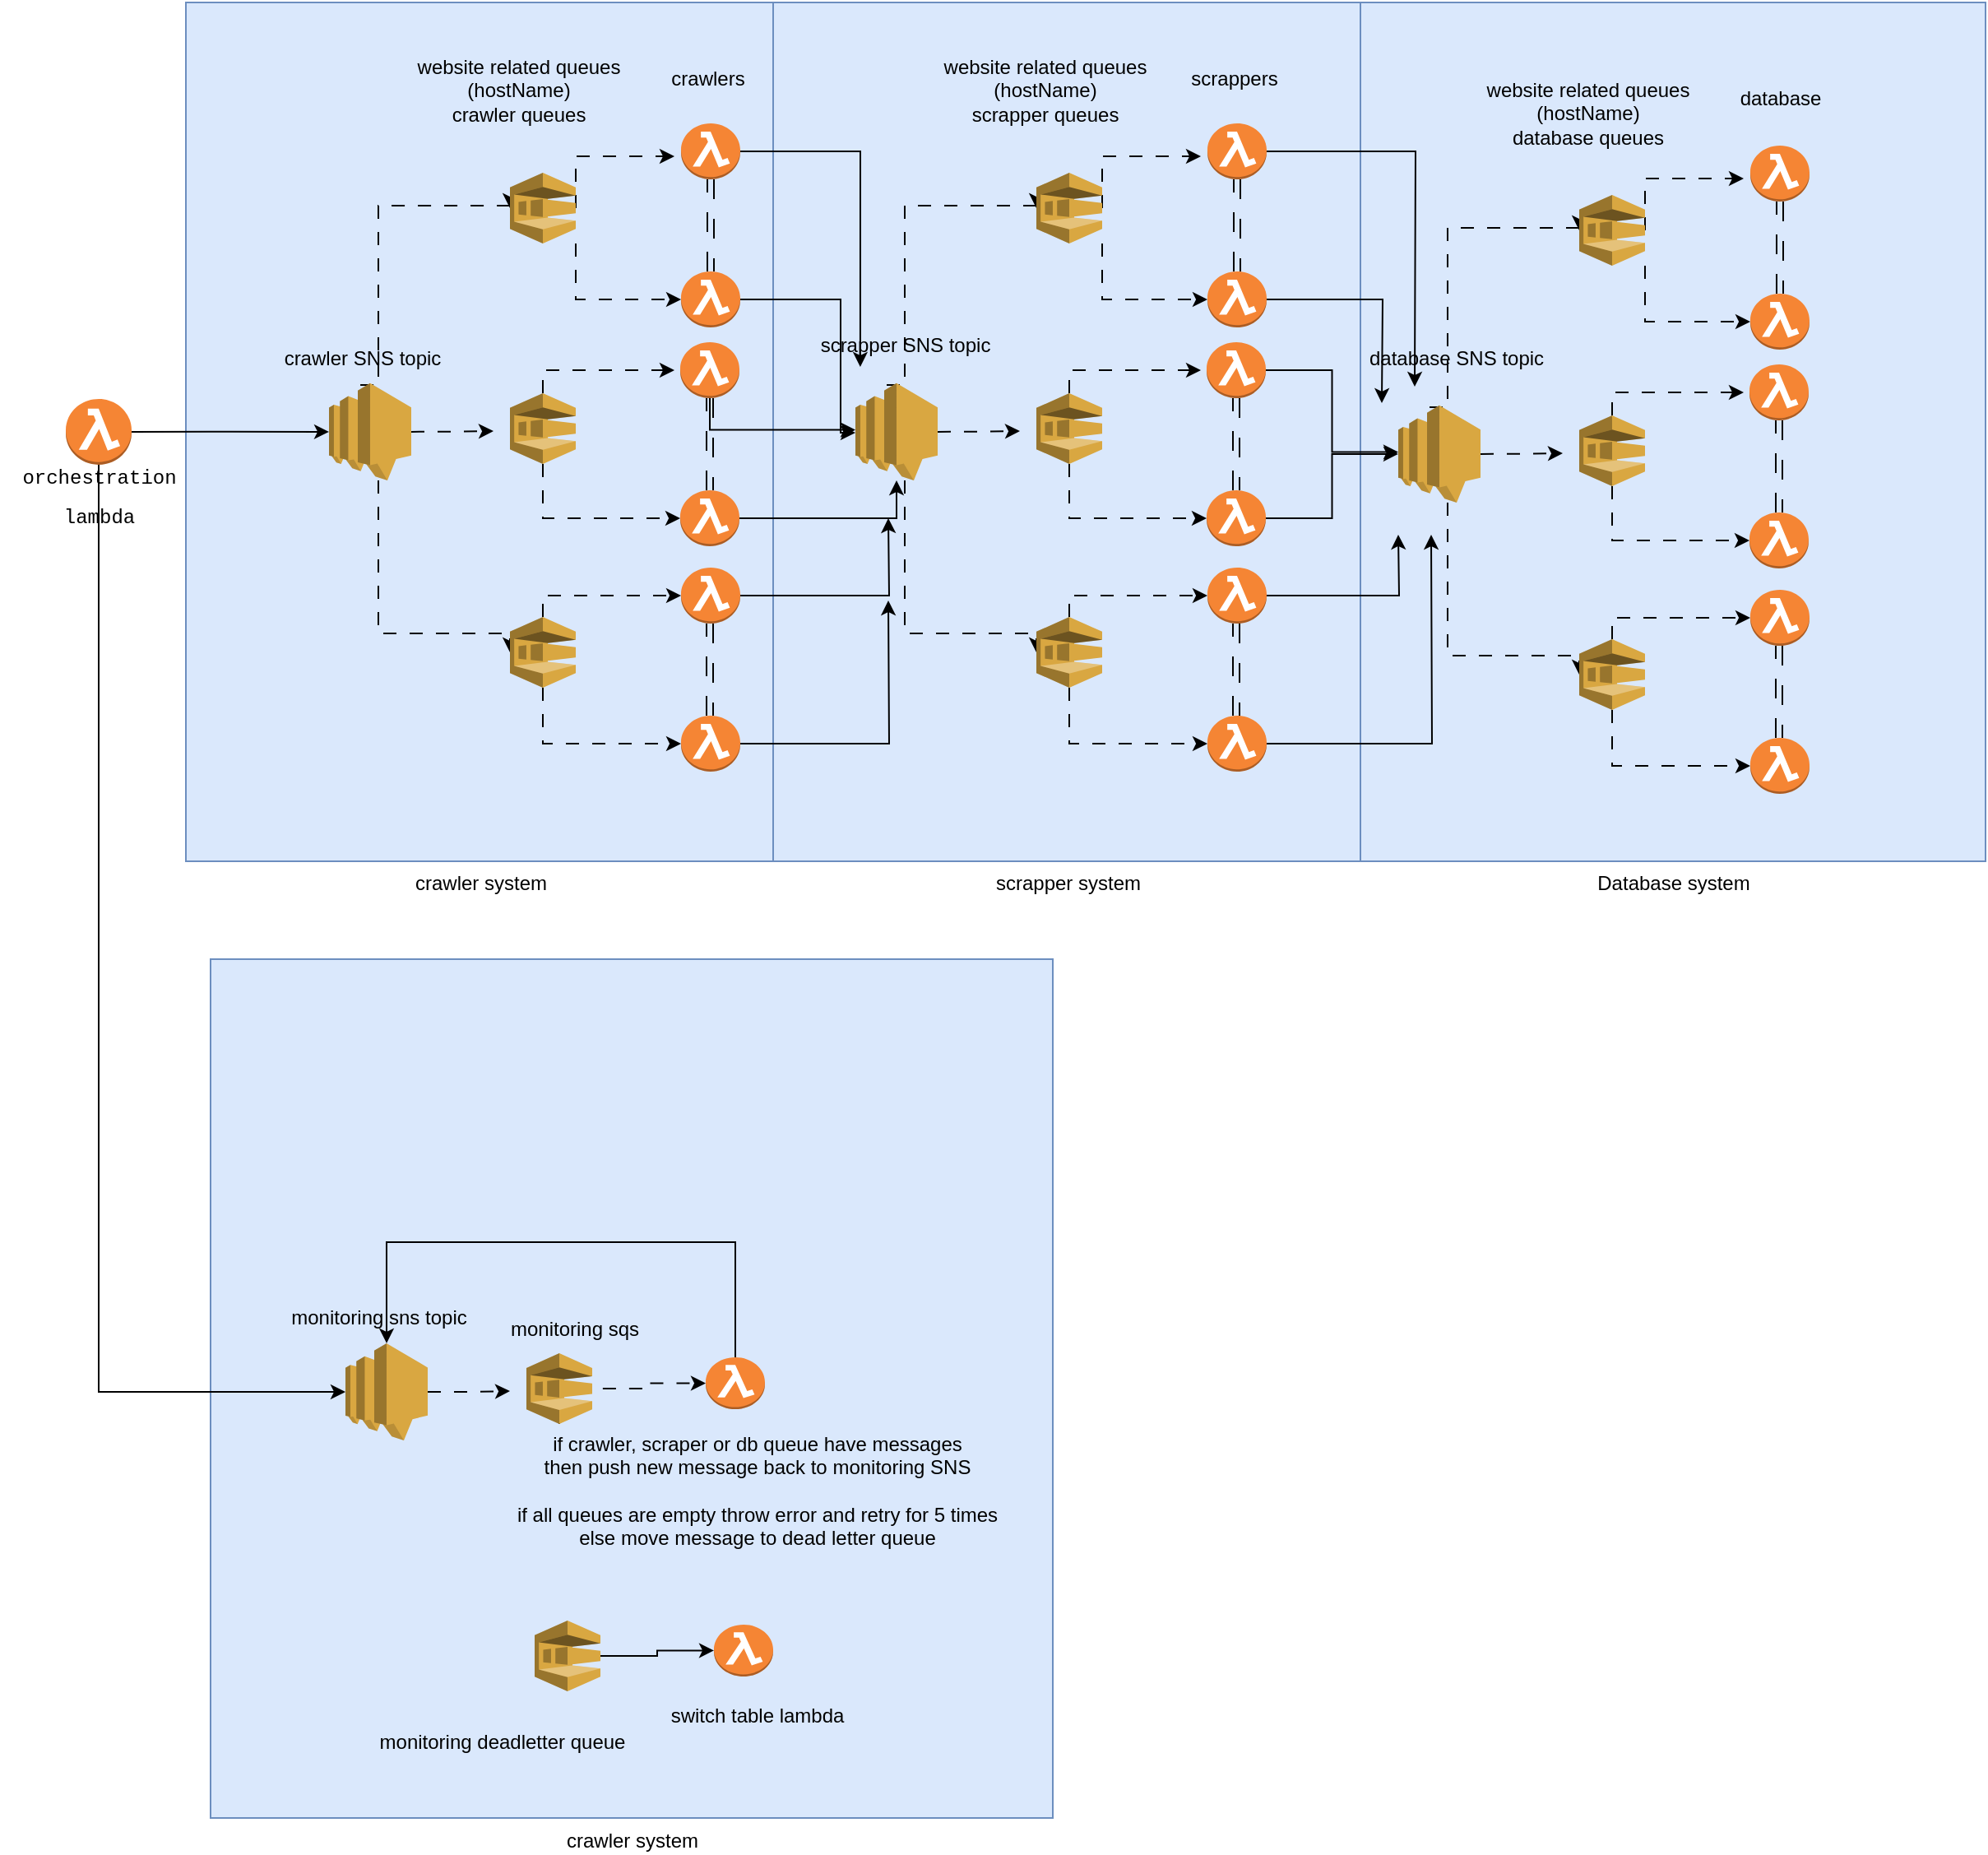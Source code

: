 <mxfile version="21.6.2" type="github">
  <diagram name="Page-1" id="-Fnb9qeku51usnnqBsmt">
    <mxGraphModel dx="1329" dy="956" grid="1" gridSize="10" guides="1" tooltips="1" connect="1" arrows="1" fold="1" page="1" pageScale="1" pageWidth="827" pageHeight="1169" math="0" shadow="0">
      <root>
        <mxCell id="0" />
        <mxCell id="1" parent="0" />
        <mxCell id="m_ytoCaUQr0Ksl7e8Zlu-95" value="crawler system" style="verticalLabelPosition=bottom;verticalAlign=top;html=1;shape=mxgraph.basic.rect;fillColor2=none;strokeWidth=1;size=20;indent=5;fillColor=#dae8fc;strokeColor=#6c8ebf;" vertex="1" parent="1">
          <mxGeometry x="113" y="126.44" width="357" height="522" as="geometry" />
        </mxCell>
        <mxCell id="m_ytoCaUQr0Ksl7e8Zlu-94" value="scrapper system" style="verticalLabelPosition=bottom;verticalAlign=top;html=1;shape=mxgraph.basic.rect;fillColor2=none;strokeWidth=1;size=20;indent=5;fillColor=#dae8fc;strokeColor=#6c8ebf;" vertex="1" parent="1">
          <mxGeometry x="470" y="126.44" width="357" height="522" as="geometry" />
        </mxCell>
        <mxCell id="m_ytoCaUQr0Ksl7e8Zlu-93" value="Database system" style="verticalLabelPosition=bottom;verticalAlign=top;html=1;shape=mxgraph.basic.rect;fillColor2=none;strokeWidth=1;size=20;indent=5;fillColor=#dae8fc;strokeColor=#6c8ebf;" vertex="1" parent="1">
          <mxGeometry x="827" y="126.44" width="380" height="522" as="geometry" />
        </mxCell>
        <mxCell id="m_ytoCaUQr0Ksl7e8Zlu-4" style="edgeStyle=orthogonalEdgeStyle;rounded=0;orthogonalLoop=1;jettySize=auto;html=1;exitX=1;exitY=0.5;exitDx=0;exitDy=0;exitPerimeter=0;" edge="1" parent="1" source="m_ytoCaUQr0Ksl7e8Zlu-1" target="m_ytoCaUQr0Ksl7e8Zlu-3">
          <mxGeometry relative="1" as="geometry" />
        </mxCell>
        <mxCell id="m_ytoCaUQr0Ksl7e8Zlu-1" value="" style="outlineConnect=0;dashed=0;verticalLabelPosition=bottom;verticalAlign=top;align=center;html=1;shape=mxgraph.aws3.lambda_function;fillColor=#F58534;gradientColor=none;" vertex="1" parent="1">
          <mxGeometry x="40" y="367.44" width="40" height="40" as="geometry" />
        </mxCell>
        <mxCell id="m_ytoCaUQr0Ksl7e8Zlu-2" value="&lt;div style=&quot;font-family: Menlo, Monaco, &amp;quot;Courier New&amp;quot;, monospace; line-height: 24px;&quot;&gt;&lt;font style=&quot;font-size: 12px;&quot;&gt;orchestration&lt;/font&gt;&lt;/div&gt;&lt;div style=&quot;font-family: Menlo, Monaco, &amp;quot;Courier New&amp;quot;, monospace; line-height: 24px;&quot;&gt;&lt;font style=&quot;font-size: 12px;&quot;&gt;lambda&lt;/font&gt;&lt;/div&gt;" style="text;html=1;align=center;verticalAlign=middle;resizable=0;points=[];autosize=1;strokeColor=none;fillColor=none;fontColor=#000000;" vertex="1" parent="1">
          <mxGeometry y="397" width="120" height="60" as="geometry" />
        </mxCell>
        <mxCell id="m_ytoCaUQr0Ksl7e8Zlu-9" style="edgeStyle=orthogonalEdgeStyle;rounded=0;orthogonalLoop=1;jettySize=auto;html=1;exitX=0.492;exitY=1.037;exitDx=0;exitDy=0;exitPerimeter=0;entryX=0;entryY=0.5;entryDx=0;entryDy=0;entryPerimeter=0;dashed=1;dashPattern=8 8;" edge="1" parent="1" source="m_ytoCaUQr0Ksl7e8Zlu-5" target="m_ytoCaUQr0Ksl7e8Zlu-6">
          <mxGeometry relative="1" as="geometry">
            <Array as="points">
              <mxPoint x="230" y="359" />
              <mxPoint x="230" y="250" />
              <mxPoint x="310" y="250" />
            </Array>
          </mxGeometry>
        </mxCell>
        <mxCell id="m_ytoCaUQr0Ksl7e8Zlu-10" style="edgeStyle=orthogonalEdgeStyle;rounded=0;orthogonalLoop=1;jettySize=auto;html=1;entryX=0;entryY=0.5;entryDx=0;entryDy=0;entryPerimeter=0;dashed=1;dashPattern=8 8;" edge="1" parent="1" source="m_ytoCaUQr0Ksl7e8Zlu-3" target="m_ytoCaUQr0Ksl7e8Zlu-8">
          <mxGeometry relative="1" as="geometry">
            <Array as="points">
              <mxPoint x="230" y="510" />
              <mxPoint x="310" y="510" />
            </Array>
          </mxGeometry>
        </mxCell>
        <mxCell id="m_ytoCaUQr0Ksl7e8Zlu-11" style="edgeStyle=orthogonalEdgeStyle;rounded=0;orthogonalLoop=1;jettySize=auto;html=1;exitX=1;exitY=0.5;exitDx=0;exitDy=0;exitPerimeter=0;dashed=1;dashPattern=8 8;" edge="1" parent="1" source="m_ytoCaUQr0Ksl7e8Zlu-3">
          <mxGeometry relative="1" as="geometry">
            <mxPoint x="300" y="387" as="targetPoint" />
          </mxGeometry>
        </mxCell>
        <mxCell id="m_ytoCaUQr0Ksl7e8Zlu-3" value="" style="outlineConnect=0;dashed=0;verticalLabelPosition=bottom;verticalAlign=top;align=center;html=1;shape=mxgraph.aws3.sns;fillColor=#D9A741;gradientColor=none;" vertex="1" parent="1">
          <mxGeometry x="200" y="357.88" width="50" height="59.12" as="geometry" />
        </mxCell>
        <mxCell id="m_ytoCaUQr0Ksl7e8Zlu-5" value="crawler SNS topic" style="text;html=1;align=center;verticalAlign=middle;resizable=0;points=[];autosize=1;strokeColor=none;fillColor=none;" vertex="1" parent="1">
          <mxGeometry x="160" y="327.88" width="120" height="30" as="geometry" />
        </mxCell>
        <mxCell id="m_ytoCaUQr0Ksl7e8Zlu-23" style="edgeStyle=orthogonalEdgeStyle;rounded=0;orthogonalLoop=1;jettySize=auto;html=1;exitX=1;exitY=0.5;exitDx=0;exitDy=0;exitPerimeter=0;dashed=1;dashPattern=8 8;" edge="1" parent="1" source="m_ytoCaUQr0Ksl7e8Zlu-6">
          <mxGeometry relative="1" as="geometry">
            <mxPoint x="410" y="220" as="targetPoint" />
            <Array as="points">
              <mxPoint x="350" y="220" />
            </Array>
          </mxGeometry>
        </mxCell>
        <mxCell id="m_ytoCaUQr0Ksl7e8Zlu-24" style="edgeStyle=orthogonalEdgeStyle;rounded=0;orthogonalLoop=1;jettySize=auto;html=1;entryX=0;entryY=0.5;entryDx=0;entryDy=0;entryPerimeter=0;dashed=1;dashPattern=8 8;" edge="1" parent="1" source="m_ytoCaUQr0Ksl7e8Zlu-6" target="m_ytoCaUQr0Ksl7e8Zlu-14">
          <mxGeometry relative="1" as="geometry">
            <Array as="points">
              <mxPoint x="350" y="307" />
            </Array>
          </mxGeometry>
        </mxCell>
        <mxCell id="m_ytoCaUQr0Ksl7e8Zlu-6" value="" style="outlineConnect=0;dashed=0;verticalLabelPosition=bottom;verticalAlign=top;align=center;html=1;shape=mxgraph.aws3.sqs;fillColor=#D9A741;gradientColor=none;" vertex="1" parent="1">
          <mxGeometry x="310" y="230" width="40" height="43" as="geometry" />
        </mxCell>
        <mxCell id="m_ytoCaUQr0Ksl7e8Zlu-25" style="edgeStyle=orthogonalEdgeStyle;rounded=0;orthogonalLoop=1;jettySize=auto;html=1;dashed=1;dashPattern=8 8;" edge="1" parent="1" source="m_ytoCaUQr0Ksl7e8Zlu-7">
          <mxGeometry relative="1" as="geometry">
            <mxPoint x="410" y="350" as="targetPoint" />
            <Array as="points">
              <mxPoint x="330" y="350" />
            </Array>
          </mxGeometry>
        </mxCell>
        <mxCell id="m_ytoCaUQr0Ksl7e8Zlu-26" style="edgeStyle=orthogonalEdgeStyle;rounded=0;orthogonalLoop=1;jettySize=auto;html=1;exitX=0.5;exitY=1;exitDx=0;exitDy=0;exitPerimeter=0;entryX=0;entryY=0.5;entryDx=0;entryDy=0;entryPerimeter=0;dashed=1;dashPattern=8 8;" edge="1" parent="1" source="m_ytoCaUQr0Ksl7e8Zlu-7" target="m_ytoCaUQr0Ksl7e8Zlu-18">
          <mxGeometry relative="1" as="geometry" />
        </mxCell>
        <mxCell id="m_ytoCaUQr0Ksl7e8Zlu-7" value="" style="outlineConnect=0;dashed=0;verticalLabelPosition=bottom;verticalAlign=top;align=center;html=1;shape=mxgraph.aws3.sqs;fillColor=#D9A741;gradientColor=none;" vertex="1" parent="1">
          <mxGeometry x="310" y="364" width="40" height="43" as="geometry" />
        </mxCell>
        <mxCell id="m_ytoCaUQr0Ksl7e8Zlu-27" style="edgeStyle=orthogonalEdgeStyle;rounded=0;orthogonalLoop=1;jettySize=auto;html=1;exitX=0.5;exitY=0;exitDx=0;exitDy=0;exitPerimeter=0;entryX=0;entryY=0.5;entryDx=0;entryDy=0;entryPerimeter=0;dashed=1;dashPattern=8 8;" edge="1" parent="1" source="m_ytoCaUQr0Ksl7e8Zlu-8" target="m_ytoCaUQr0Ksl7e8Zlu-20">
          <mxGeometry relative="1" as="geometry">
            <Array as="points">
              <mxPoint x="330" y="487" />
            </Array>
          </mxGeometry>
        </mxCell>
        <mxCell id="m_ytoCaUQr0Ksl7e8Zlu-28" style="edgeStyle=orthogonalEdgeStyle;rounded=0;orthogonalLoop=1;jettySize=auto;html=1;exitX=0.5;exitY=1;exitDx=0;exitDy=0;exitPerimeter=0;entryX=0;entryY=0.5;entryDx=0;entryDy=0;entryPerimeter=0;dashed=1;dashPattern=8 8;" edge="1" parent="1" source="m_ytoCaUQr0Ksl7e8Zlu-8" target="m_ytoCaUQr0Ksl7e8Zlu-21">
          <mxGeometry relative="1" as="geometry" />
        </mxCell>
        <mxCell id="m_ytoCaUQr0Ksl7e8Zlu-8" value="" style="outlineConnect=0;dashed=0;verticalLabelPosition=bottom;verticalAlign=top;align=center;html=1;shape=mxgraph.aws3.sqs;fillColor=#D9A741;gradientColor=none;" vertex="1" parent="1">
          <mxGeometry x="310" y="500" width="40" height="43" as="geometry" />
        </mxCell>
        <mxCell id="m_ytoCaUQr0Ksl7e8Zlu-12" value="website related queues&lt;br&gt;(hostName)&lt;br&gt;crawler queues" style="text;html=1;align=center;verticalAlign=middle;resizable=0;points=[];autosize=1;strokeColor=none;fillColor=none;" vertex="1" parent="1">
          <mxGeometry x="240" y="150" width="150" height="60" as="geometry" />
        </mxCell>
        <mxCell id="m_ytoCaUQr0Ksl7e8Zlu-15" style="rounded=0;orthogonalLoop=1;jettySize=auto;html=1;entryX=0.5;entryY=0;entryDx=0;entryDy=0;entryPerimeter=0;dashed=1;dashPattern=12 12;strokeColor=default;shape=link;" edge="1" parent="1" source="m_ytoCaUQr0Ksl7e8Zlu-13" target="m_ytoCaUQr0Ksl7e8Zlu-14">
          <mxGeometry relative="1" as="geometry" />
        </mxCell>
        <mxCell id="m_ytoCaUQr0Ksl7e8Zlu-56" style="edgeStyle=orthogonalEdgeStyle;rounded=0;orthogonalLoop=1;jettySize=auto;html=1;exitX=1;exitY=0.5;exitDx=0;exitDy=0;exitPerimeter=0;entryX=0.292;entryY=0.933;entryDx=0;entryDy=0;entryPerimeter=0;" edge="1" parent="1" source="m_ytoCaUQr0Ksl7e8Zlu-13" target="m_ytoCaUQr0Ksl7e8Zlu-55">
          <mxGeometry relative="1" as="geometry" />
        </mxCell>
        <mxCell id="m_ytoCaUQr0Ksl7e8Zlu-13" value="" style="outlineConnect=0;dashed=0;verticalLabelPosition=bottom;verticalAlign=top;align=center;html=1;shape=mxgraph.aws3.lambda_function;fillColor=#F58534;gradientColor=none;" vertex="1" parent="1">
          <mxGeometry x="414" y="200" width="36" height="34" as="geometry" />
        </mxCell>
        <mxCell id="m_ytoCaUQr0Ksl7e8Zlu-57" style="edgeStyle=orthogonalEdgeStyle;rounded=0;orthogonalLoop=1;jettySize=auto;html=1;" edge="1" parent="1" source="m_ytoCaUQr0Ksl7e8Zlu-14" target="m_ytoCaUQr0Ksl7e8Zlu-33">
          <mxGeometry relative="1" as="geometry">
            <mxPoint x="510" y="360" as="targetPoint" />
            <Array as="points">
              <mxPoint x="511" y="307" />
              <mxPoint x="511" y="388" />
            </Array>
          </mxGeometry>
        </mxCell>
        <mxCell id="m_ytoCaUQr0Ksl7e8Zlu-14" value="" style="outlineConnect=0;dashed=0;verticalLabelPosition=bottom;verticalAlign=top;align=center;html=1;shape=mxgraph.aws3.lambda_function;fillColor=#F58534;gradientColor=none;" vertex="1" parent="1">
          <mxGeometry x="414" y="290" width="36" height="34" as="geometry" />
        </mxCell>
        <mxCell id="m_ytoCaUQr0Ksl7e8Zlu-16" style="rounded=0;orthogonalLoop=1;jettySize=auto;html=1;entryX=0.5;entryY=0;entryDx=0;entryDy=0;entryPerimeter=0;dashed=1;dashPattern=12 12;strokeColor=default;shape=link;" edge="1" parent="1" source="m_ytoCaUQr0Ksl7e8Zlu-17" target="m_ytoCaUQr0Ksl7e8Zlu-18">
          <mxGeometry relative="1" as="geometry" />
        </mxCell>
        <mxCell id="m_ytoCaUQr0Ksl7e8Zlu-58" style="edgeStyle=orthogonalEdgeStyle;rounded=0;orthogonalLoop=1;jettySize=auto;html=1;entryX=0;entryY=0.48;entryDx=0;entryDy=0;entryPerimeter=0;" edge="1" parent="1" source="m_ytoCaUQr0Ksl7e8Zlu-17" target="m_ytoCaUQr0Ksl7e8Zlu-33">
          <mxGeometry relative="1" as="geometry">
            <mxPoint x="510" y="380" as="targetPoint" />
            <Array as="points">
              <mxPoint x="432" y="386" />
            </Array>
          </mxGeometry>
        </mxCell>
        <mxCell id="m_ytoCaUQr0Ksl7e8Zlu-17" value="" style="outlineConnect=0;dashed=0;verticalLabelPosition=bottom;verticalAlign=top;align=center;html=1;shape=mxgraph.aws3.lambda_function;fillColor=#F58534;gradientColor=none;" vertex="1" parent="1">
          <mxGeometry x="413.5" y="333" width="36" height="34" as="geometry" />
        </mxCell>
        <mxCell id="m_ytoCaUQr0Ksl7e8Zlu-59" style="edgeStyle=orthogonalEdgeStyle;rounded=0;orthogonalLoop=1;jettySize=auto;html=1;exitX=1;exitY=0.5;exitDx=0;exitDy=0;exitPerimeter=0;" edge="1" parent="1" source="m_ytoCaUQr0Ksl7e8Zlu-18" target="m_ytoCaUQr0Ksl7e8Zlu-33">
          <mxGeometry relative="1" as="geometry" />
        </mxCell>
        <mxCell id="m_ytoCaUQr0Ksl7e8Zlu-18" value="" style="outlineConnect=0;dashed=0;verticalLabelPosition=bottom;verticalAlign=top;align=center;html=1;shape=mxgraph.aws3.lambda_function;fillColor=#F58534;gradientColor=none;" vertex="1" parent="1">
          <mxGeometry x="413.5" y="423" width="36" height="34" as="geometry" />
        </mxCell>
        <mxCell id="m_ytoCaUQr0Ksl7e8Zlu-19" style="rounded=0;orthogonalLoop=1;jettySize=auto;html=1;entryX=0.5;entryY=0;entryDx=0;entryDy=0;entryPerimeter=0;dashed=1;dashPattern=12 12;strokeColor=default;shape=link;" edge="1" parent="1" source="m_ytoCaUQr0Ksl7e8Zlu-21" target="m_ytoCaUQr0Ksl7e8Zlu-21">
          <mxGeometry relative="1" as="geometry" />
        </mxCell>
        <mxCell id="m_ytoCaUQr0Ksl7e8Zlu-60" style="edgeStyle=orthogonalEdgeStyle;rounded=0;orthogonalLoop=1;jettySize=auto;html=1;" edge="1" parent="1" source="m_ytoCaUQr0Ksl7e8Zlu-20">
          <mxGeometry relative="1" as="geometry">
            <mxPoint x="540" y="440" as="targetPoint" />
          </mxGeometry>
        </mxCell>
        <mxCell id="m_ytoCaUQr0Ksl7e8Zlu-20" value="" style="outlineConnect=0;dashed=0;verticalLabelPosition=bottom;verticalAlign=top;align=center;html=1;shape=mxgraph.aws3.lambda_function;fillColor=#F58534;gradientColor=none;" vertex="1" parent="1">
          <mxGeometry x="414" y="470" width="36" height="34" as="geometry" />
        </mxCell>
        <mxCell id="m_ytoCaUQr0Ksl7e8Zlu-61" style="edgeStyle=orthogonalEdgeStyle;rounded=0;orthogonalLoop=1;jettySize=auto;html=1;" edge="1" parent="1" source="m_ytoCaUQr0Ksl7e8Zlu-21">
          <mxGeometry relative="1" as="geometry">
            <mxPoint x="540" y="490" as="targetPoint" />
          </mxGeometry>
        </mxCell>
        <mxCell id="m_ytoCaUQr0Ksl7e8Zlu-21" value="" style="outlineConnect=0;dashed=0;verticalLabelPosition=bottom;verticalAlign=top;align=center;html=1;shape=mxgraph.aws3.lambda_function;fillColor=#F58534;gradientColor=none;" vertex="1" parent="1">
          <mxGeometry x="414" y="560" width="36" height="34" as="geometry" />
        </mxCell>
        <mxCell id="m_ytoCaUQr0Ksl7e8Zlu-22" style="rounded=0;orthogonalLoop=1;jettySize=auto;html=1;entryX=0.5;entryY=0;entryDx=0;entryDy=0;entryPerimeter=0;dashed=1;dashPattern=12 12;strokeColor=default;shape=link;" edge="1" parent="1">
          <mxGeometry relative="1" as="geometry">
            <mxPoint x="431.5" y="504" as="sourcePoint" />
            <mxPoint x="431.5" y="560" as="targetPoint" />
          </mxGeometry>
        </mxCell>
        <mxCell id="m_ytoCaUQr0Ksl7e8Zlu-29" value="crawlers" style="text;html=1;align=center;verticalAlign=middle;resizable=0;points=[];autosize=1;strokeColor=none;fillColor=none;" vertex="1" parent="1">
          <mxGeometry x="395" y="158" width="70" height="30" as="geometry" />
        </mxCell>
        <mxCell id="m_ytoCaUQr0Ksl7e8Zlu-30" style="edgeStyle=orthogonalEdgeStyle;rounded=0;orthogonalLoop=1;jettySize=auto;html=1;exitX=0.492;exitY=1.037;exitDx=0;exitDy=0;exitPerimeter=0;entryX=0;entryY=0.5;entryDx=0;entryDy=0;entryPerimeter=0;dashed=1;dashPattern=8 8;" edge="1" parent="1" target="m_ytoCaUQr0Ksl7e8Zlu-36">
          <mxGeometry relative="1" as="geometry">
            <mxPoint x="539" y="359" as="sourcePoint" />
            <Array as="points">
              <mxPoint x="550" y="359" />
              <mxPoint x="550" y="250" />
              <mxPoint x="630" y="250" />
            </Array>
          </mxGeometry>
        </mxCell>
        <mxCell id="m_ytoCaUQr0Ksl7e8Zlu-31" style="edgeStyle=orthogonalEdgeStyle;rounded=0;orthogonalLoop=1;jettySize=auto;html=1;entryX=0;entryY=0.5;entryDx=0;entryDy=0;entryPerimeter=0;dashed=1;dashPattern=8 8;" edge="1" parent="1" source="m_ytoCaUQr0Ksl7e8Zlu-33" target="m_ytoCaUQr0Ksl7e8Zlu-42">
          <mxGeometry relative="1" as="geometry">
            <Array as="points">
              <mxPoint x="550" y="510" />
              <mxPoint x="630" y="510" />
            </Array>
          </mxGeometry>
        </mxCell>
        <mxCell id="m_ytoCaUQr0Ksl7e8Zlu-32" style="edgeStyle=orthogonalEdgeStyle;rounded=0;orthogonalLoop=1;jettySize=auto;html=1;exitX=1;exitY=0.5;exitDx=0;exitDy=0;exitPerimeter=0;dashed=1;dashPattern=8 8;" edge="1" parent="1" source="m_ytoCaUQr0Ksl7e8Zlu-33">
          <mxGeometry relative="1" as="geometry">
            <mxPoint x="620" y="387" as="targetPoint" />
          </mxGeometry>
        </mxCell>
        <mxCell id="m_ytoCaUQr0Ksl7e8Zlu-33" value="" style="outlineConnect=0;dashed=0;verticalLabelPosition=bottom;verticalAlign=top;align=center;html=1;shape=mxgraph.aws3.sns;fillColor=#D9A741;gradientColor=none;" vertex="1" parent="1">
          <mxGeometry x="520" y="357.88" width="50" height="59.12" as="geometry" />
        </mxCell>
        <mxCell id="m_ytoCaUQr0Ksl7e8Zlu-34" style="edgeStyle=orthogonalEdgeStyle;rounded=0;orthogonalLoop=1;jettySize=auto;html=1;exitX=1;exitY=0.5;exitDx=0;exitDy=0;exitPerimeter=0;dashed=1;dashPattern=8 8;" edge="1" parent="1" source="m_ytoCaUQr0Ksl7e8Zlu-36">
          <mxGeometry relative="1" as="geometry">
            <mxPoint x="730" y="220" as="targetPoint" />
            <Array as="points">
              <mxPoint x="670" y="220" />
            </Array>
          </mxGeometry>
        </mxCell>
        <mxCell id="m_ytoCaUQr0Ksl7e8Zlu-35" style="edgeStyle=orthogonalEdgeStyle;rounded=0;orthogonalLoop=1;jettySize=auto;html=1;entryX=0;entryY=0.5;entryDx=0;entryDy=0;entryPerimeter=0;dashed=1;dashPattern=8 8;" edge="1" parent="1" source="m_ytoCaUQr0Ksl7e8Zlu-36" target="m_ytoCaUQr0Ksl7e8Zlu-46">
          <mxGeometry relative="1" as="geometry">
            <Array as="points">
              <mxPoint x="670" y="307" />
            </Array>
          </mxGeometry>
        </mxCell>
        <mxCell id="m_ytoCaUQr0Ksl7e8Zlu-36" value="" style="outlineConnect=0;dashed=0;verticalLabelPosition=bottom;verticalAlign=top;align=center;html=1;shape=mxgraph.aws3.sqs;fillColor=#D9A741;gradientColor=none;" vertex="1" parent="1">
          <mxGeometry x="630" y="230" width="40" height="43" as="geometry" />
        </mxCell>
        <mxCell id="m_ytoCaUQr0Ksl7e8Zlu-37" style="edgeStyle=orthogonalEdgeStyle;rounded=0;orthogonalLoop=1;jettySize=auto;html=1;dashed=1;dashPattern=8 8;" edge="1" parent="1" source="m_ytoCaUQr0Ksl7e8Zlu-39">
          <mxGeometry relative="1" as="geometry">
            <mxPoint x="730" y="350" as="targetPoint" />
            <Array as="points">
              <mxPoint x="650" y="350" />
            </Array>
          </mxGeometry>
        </mxCell>
        <mxCell id="m_ytoCaUQr0Ksl7e8Zlu-38" style="edgeStyle=orthogonalEdgeStyle;rounded=0;orthogonalLoop=1;jettySize=auto;html=1;exitX=0.5;exitY=1;exitDx=0;exitDy=0;exitPerimeter=0;entryX=0;entryY=0.5;entryDx=0;entryDy=0;entryPerimeter=0;dashed=1;dashPattern=8 8;" edge="1" parent="1" source="m_ytoCaUQr0Ksl7e8Zlu-39" target="m_ytoCaUQr0Ksl7e8Zlu-49">
          <mxGeometry relative="1" as="geometry" />
        </mxCell>
        <mxCell id="m_ytoCaUQr0Ksl7e8Zlu-39" value="" style="outlineConnect=0;dashed=0;verticalLabelPosition=bottom;verticalAlign=top;align=center;html=1;shape=mxgraph.aws3.sqs;fillColor=#D9A741;gradientColor=none;" vertex="1" parent="1">
          <mxGeometry x="630" y="364" width="40" height="43" as="geometry" />
        </mxCell>
        <mxCell id="m_ytoCaUQr0Ksl7e8Zlu-40" style="edgeStyle=orthogonalEdgeStyle;rounded=0;orthogonalLoop=1;jettySize=auto;html=1;exitX=0.5;exitY=0;exitDx=0;exitDy=0;exitPerimeter=0;entryX=0;entryY=0.5;entryDx=0;entryDy=0;entryPerimeter=0;dashed=1;dashPattern=8 8;" edge="1" parent="1" source="m_ytoCaUQr0Ksl7e8Zlu-42" target="m_ytoCaUQr0Ksl7e8Zlu-51">
          <mxGeometry relative="1" as="geometry">
            <Array as="points">
              <mxPoint x="650" y="487" />
            </Array>
          </mxGeometry>
        </mxCell>
        <mxCell id="m_ytoCaUQr0Ksl7e8Zlu-41" style="edgeStyle=orthogonalEdgeStyle;rounded=0;orthogonalLoop=1;jettySize=auto;html=1;exitX=0.5;exitY=1;exitDx=0;exitDy=0;exitPerimeter=0;entryX=0;entryY=0.5;entryDx=0;entryDy=0;entryPerimeter=0;dashed=1;dashPattern=8 8;" edge="1" parent="1" source="m_ytoCaUQr0Ksl7e8Zlu-42" target="m_ytoCaUQr0Ksl7e8Zlu-52">
          <mxGeometry relative="1" as="geometry" />
        </mxCell>
        <mxCell id="m_ytoCaUQr0Ksl7e8Zlu-42" value="" style="outlineConnect=0;dashed=0;verticalLabelPosition=bottom;verticalAlign=top;align=center;html=1;shape=mxgraph.aws3.sqs;fillColor=#D9A741;gradientColor=none;" vertex="1" parent="1">
          <mxGeometry x="630" y="500" width="40" height="43" as="geometry" />
        </mxCell>
        <mxCell id="m_ytoCaUQr0Ksl7e8Zlu-43" value="website related queues&lt;br&gt;(hostName)&lt;br&gt;scrapper&amp;nbsp;queues" style="text;html=1;align=center;verticalAlign=middle;resizable=0;points=[];autosize=1;strokeColor=none;fillColor=none;" vertex="1" parent="1">
          <mxGeometry x="560" y="150" width="150" height="60" as="geometry" />
        </mxCell>
        <mxCell id="m_ytoCaUQr0Ksl7e8Zlu-44" style="rounded=0;orthogonalLoop=1;jettySize=auto;html=1;entryX=0.5;entryY=0;entryDx=0;entryDy=0;entryPerimeter=0;dashed=1;dashPattern=12 12;strokeColor=default;shape=link;" edge="1" parent="1" source="m_ytoCaUQr0Ksl7e8Zlu-45" target="m_ytoCaUQr0Ksl7e8Zlu-46">
          <mxGeometry relative="1" as="geometry" />
        </mxCell>
        <mxCell id="m_ytoCaUQr0Ksl7e8Zlu-87" style="edgeStyle=orthogonalEdgeStyle;rounded=0;orthogonalLoop=1;jettySize=auto;html=1;" edge="1" parent="1" source="m_ytoCaUQr0Ksl7e8Zlu-45">
          <mxGeometry relative="1" as="geometry">
            <mxPoint x="860.0" y="360" as="targetPoint" />
          </mxGeometry>
        </mxCell>
        <mxCell id="m_ytoCaUQr0Ksl7e8Zlu-45" value="" style="outlineConnect=0;dashed=0;verticalLabelPosition=bottom;verticalAlign=top;align=center;html=1;shape=mxgraph.aws3.lambda_function;fillColor=#F58534;gradientColor=none;" vertex="1" parent="1">
          <mxGeometry x="734" y="200" width="36" height="34" as="geometry" />
        </mxCell>
        <mxCell id="m_ytoCaUQr0Ksl7e8Zlu-91" style="edgeStyle=orthogonalEdgeStyle;rounded=0;orthogonalLoop=1;jettySize=auto;html=1;" edge="1" parent="1" source="m_ytoCaUQr0Ksl7e8Zlu-46">
          <mxGeometry relative="1" as="geometry">
            <mxPoint x="840.0" y="370" as="targetPoint" />
          </mxGeometry>
        </mxCell>
        <mxCell id="m_ytoCaUQr0Ksl7e8Zlu-46" value="" style="outlineConnect=0;dashed=0;verticalLabelPosition=bottom;verticalAlign=top;align=center;html=1;shape=mxgraph.aws3.lambda_function;fillColor=#F58534;gradientColor=none;" vertex="1" parent="1">
          <mxGeometry x="734" y="290" width="36" height="34" as="geometry" />
        </mxCell>
        <mxCell id="m_ytoCaUQr0Ksl7e8Zlu-47" style="rounded=0;orthogonalLoop=1;jettySize=auto;html=1;entryX=0.5;entryY=0;entryDx=0;entryDy=0;entryPerimeter=0;dashed=1;dashPattern=12 12;strokeColor=default;shape=link;" edge="1" parent="1" source="m_ytoCaUQr0Ksl7e8Zlu-48" target="m_ytoCaUQr0Ksl7e8Zlu-49">
          <mxGeometry relative="1" as="geometry" />
        </mxCell>
        <mxCell id="m_ytoCaUQr0Ksl7e8Zlu-92" style="edgeStyle=orthogonalEdgeStyle;rounded=0;orthogonalLoop=1;jettySize=auto;html=1;entryX=0;entryY=0.48;entryDx=0;entryDy=0;entryPerimeter=0;" edge="1" parent="1" source="m_ytoCaUQr0Ksl7e8Zlu-48" target="m_ytoCaUQr0Ksl7e8Zlu-65">
          <mxGeometry relative="1" as="geometry" />
        </mxCell>
        <mxCell id="m_ytoCaUQr0Ksl7e8Zlu-48" value="" style="outlineConnect=0;dashed=0;verticalLabelPosition=bottom;verticalAlign=top;align=center;html=1;shape=mxgraph.aws3.lambda_function;fillColor=#F58534;gradientColor=none;" vertex="1" parent="1">
          <mxGeometry x="733.5" y="333" width="36" height="34" as="geometry" />
        </mxCell>
        <mxCell id="m_ytoCaUQr0Ksl7e8Zlu-89" style="edgeStyle=orthogonalEdgeStyle;rounded=0;orthogonalLoop=1;jettySize=auto;html=1;" edge="1" parent="1" source="m_ytoCaUQr0Ksl7e8Zlu-49" target="m_ytoCaUQr0Ksl7e8Zlu-65">
          <mxGeometry relative="1" as="geometry" />
        </mxCell>
        <mxCell id="m_ytoCaUQr0Ksl7e8Zlu-49" value="" style="outlineConnect=0;dashed=0;verticalLabelPosition=bottom;verticalAlign=top;align=center;html=1;shape=mxgraph.aws3.lambda_function;fillColor=#F58534;gradientColor=none;" vertex="1" parent="1">
          <mxGeometry x="733.5" y="423" width="36" height="34" as="geometry" />
        </mxCell>
        <mxCell id="m_ytoCaUQr0Ksl7e8Zlu-50" style="rounded=0;orthogonalLoop=1;jettySize=auto;html=1;entryX=0.5;entryY=0;entryDx=0;entryDy=0;entryPerimeter=0;dashed=1;dashPattern=12 12;strokeColor=default;shape=link;" edge="1" parent="1" source="m_ytoCaUQr0Ksl7e8Zlu-52" target="m_ytoCaUQr0Ksl7e8Zlu-52">
          <mxGeometry relative="1" as="geometry" />
        </mxCell>
        <mxCell id="m_ytoCaUQr0Ksl7e8Zlu-90" style="edgeStyle=orthogonalEdgeStyle;rounded=0;orthogonalLoop=1;jettySize=auto;html=1;" edge="1" parent="1" source="m_ytoCaUQr0Ksl7e8Zlu-51">
          <mxGeometry relative="1" as="geometry">
            <mxPoint x="850.0" y="450" as="targetPoint" />
          </mxGeometry>
        </mxCell>
        <mxCell id="m_ytoCaUQr0Ksl7e8Zlu-51" value="" style="outlineConnect=0;dashed=0;verticalLabelPosition=bottom;verticalAlign=top;align=center;html=1;shape=mxgraph.aws3.lambda_function;fillColor=#F58534;gradientColor=none;" vertex="1" parent="1">
          <mxGeometry x="734" y="470" width="36" height="34" as="geometry" />
        </mxCell>
        <mxCell id="m_ytoCaUQr0Ksl7e8Zlu-88" style="edgeStyle=orthogonalEdgeStyle;rounded=0;orthogonalLoop=1;jettySize=auto;html=1;" edge="1" parent="1" source="m_ytoCaUQr0Ksl7e8Zlu-52">
          <mxGeometry relative="1" as="geometry">
            <mxPoint x="870.0" y="450" as="targetPoint" />
          </mxGeometry>
        </mxCell>
        <mxCell id="m_ytoCaUQr0Ksl7e8Zlu-52" value="" style="outlineConnect=0;dashed=0;verticalLabelPosition=bottom;verticalAlign=top;align=center;html=1;shape=mxgraph.aws3.lambda_function;fillColor=#F58534;gradientColor=none;" vertex="1" parent="1">
          <mxGeometry x="734" y="560" width="36" height="34" as="geometry" />
        </mxCell>
        <mxCell id="m_ytoCaUQr0Ksl7e8Zlu-53" style="rounded=0;orthogonalLoop=1;jettySize=auto;html=1;entryX=0.5;entryY=0;entryDx=0;entryDy=0;entryPerimeter=0;dashed=1;dashPattern=12 12;strokeColor=default;shape=link;" edge="1" parent="1">
          <mxGeometry relative="1" as="geometry">
            <mxPoint x="751.5" y="504" as="sourcePoint" />
            <mxPoint x="751.5" y="560" as="targetPoint" />
          </mxGeometry>
        </mxCell>
        <mxCell id="m_ytoCaUQr0Ksl7e8Zlu-54" value="scrappers" style="text;html=1;align=center;verticalAlign=middle;resizable=0;points=[];autosize=1;strokeColor=none;fillColor=none;" vertex="1" parent="1">
          <mxGeometry x="710" y="158" width="80" height="30" as="geometry" />
        </mxCell>
        <mxCell id="m_ytoCaUQr0Ksl7e8Zlu-55" value="scrapper SNS topic" style="text;html=1;align=center;verticalAlign=middle;resizable=0;points=[];autosize=1;strokeColor=none;fillColor=none;" vertex="1" parent="1">
          <mxGeometry x="485" y="320" width="130" height="30" as="geometry" />
        </mxCell>
        <mxCell id="m_ytoCaUQr0Ksl7e8Zlu-62" style="edgeStyle=orthogonalEdgeStyle;rounded=0;orthogonalLoop=1;jettySize=auto;html=1;exitX=0.492;exitY=1.037;exitDx=0;exitDy=0;exitPerimeter=0;entryX=0;entryY=0.5;entryDx=0;entryDy=0;entryPerimeter=0;dashed=1;dashPattern=8 8;" edge="1" parent="1" target="m_ytoCaUQr0Ksl7e8Zlu-68">
          <mxGeometry relative="1" as="geometry">
            <mxPoint x="869" y="372.5" as="sourcePoint" />
            <Array as="points">
              <mxPoint x="880" y="372.5" />
              <mxPoint x="880" y="263.5" />
              <mxPoint x="960" y="263.5" />
            </Array>
          </mxGeometry>
        </mxCell>
        <mxCell id="m_ytoCaUQr0Ksl7e8Zlu-63" style="edgeStyle=orthogonalEdgeStyle;rounded=0;orthogonalLoop=1;jettySize=auto;html=1;entryX=0;entryY=0.5;entryDx=0;entryDy=0;entryPerimeter=0;dashed=1;dashPattern=8 8;" edge="1" parent="1" source="m_ytoCaUQr0Ksl7e8Zlu-65" target="m_ytoCaUQr0Ksl7e8Zlu-74">
          <mxGeometry relative="1" as="geometry">
            <Array as="points">
              <mxPoint x="880" y="523.5" />
              <mxPoint x="960" y="523.5" />
            </Array>
          </mxGeometry>
        </mxCell>
        <mxCell id="m_ytoCaUQr0Ksl7e8Zlu-64" style="edgeStyle=orthogonalEdgeStyle;rounded=0;orthogonalLoop=1;jettySize=auto;html=1;exitX=1;exitY=0.5;exitDx=0;exitDy=0;exitPerimeter=0;dashed=1;dashPattern=8 8;" edge="1" parent="1" source="m_ytoCaUQr0Ksl7e8Zlu-65">
          <mxGeometry relative="1" as="geometry">
            <mxPoint x="950" y="400.5" as="targetPoint" />
          </mxGeometry>
        </mxCell>
        <mxCell id="m_ytoCaUQr0Ksl7e8Zlu-65" value="" style="outlineConnect=0;dashed=0;verticalLabelPosition=bottom;verticalAlign=top;align=center;html=1;shape=mxgraph.aws3.sns;fillColor=#D9A741;gradientColor=none;" vertex="1" parent="1">
          <mxGeometry x="850" y="371.38" width="50" height="59.12" as="geometry" />
        </mxCell>
        <mxCell id="m_ytoCaUQr0Ksl7e8Zlu-66" style="edgeStyle=orthogonalEdgeStyle;rounded=0;orthogonalLoop=1;jettySize=auto;html=1;exitX=1;exitY=0.5;exitDx=0;exitDy=0;exitPerimeter=0;dashed=1;dashPattern=8 8;" edge="1" parent="1" source="m_ytoCaUQr0Ksl7e8Zlu-68">
          <mxGeometry relative="1" as="geometry">
            <mxPoint x="1060" y="233.5" as="targetPoint" />
            <Array as="points">
              <mxPoint x="1000" y="233.5" />
            </Array>
          </mxGeometry>
        </mxCell>
        <mxCell id="m_ytoCaUQr0Ksl7e8Zlu-67" style="edgeStyle=orthogonalEdgeStyle;rounded=0;orthogonalLoop=1;jettySize=auto;html=1;entryX=0;entryY=0.5;entryDx=0;entryDy=0;entryPerimeter=0;dashed=1;dashPattern=8 8;" edge="1" parent="1" source="m_ytoCaUQr0Ksl7e8Zlu-68" target="m_ytoCaUQr0Ksl7e8Zlu-78">
          <mxGeometry relative="1" as="geometry">
            <Array as="points">
              <mxPoint x="1000" y="320.5" />
            </Array>
          </mxGeometry>
        </mxCell>
        <mxCell id="m_ytoCaUQr0Ksl7e8Zlu-68" value="" style="outlineConnect=0;dashed=0;verticalLabelPosition=bottom;verticalAlign=top;align=center;html=1;shape=mxgraph.aws3.sqs;fillColor=#D9A741;gradientColor=none;" vertex="1" parent="1">
          <mxGeometry x="960" y="243.5" width="40" height="43" as="geometry" />
        </mxCell>
        <mxCell id="m_ytoCaUQr0Ksl7e8Zlu-69" style="edgeStyle=orthogonalEdgeStyle;rounded=0;orthogonalLoop=1;jettySize=auto;html=1;dashed=1;dashPattern=8 8;" edge="1" parent="1" source="m_ytoCaUQr0Ksl7e8Zlu-71">
          <mxGeometry relative="1" as="geometry">
            <mxPoint x="1060" y="363.5" as="targetPoint" />
            <Array as="points">
              <mxPoint x="980" y="363.5" />
            </Array>
          </mxGeometry>
        </mxCell>
        <mxCell id="m_ytoCaUQr0Ksl7e8Zlu-70" style="edgeStyle=orthogonalEdgeStyle;rounded=0;orthogonalLoop=1;jettySize=auto;html=1;exitX=0.5;exitY=1;exitDx=0;exitDy=0;exitPerimeter=0;entryX=0;entryY=0.5;entryDx=0;entryDy=0;entryPerimeter=0;dashed=1;dashPattern=8 8;" edge="1" parent="1" source="m_ytoCaUQr0Ksl7e8Zlu-71" target="m_ytoCaUQr0Ksl7e8Zlu-81">
          <mxGeometry relative="1" as="geometry" />
        </mxCell>
        <mxCell id="m_ytoCaUQr0Ksl7e8Zlu-71" value="" style="outlineConnect=0;dashed=0;verticalLabelPosition=bottom;verticalAlign=top;align=center;html=1;shape=mxgraph.aws3.sqs;fillColor=#D9A741;gradientColor=none;" vertex="1" parent="1">
          <mxGeometry x="960" y="377.5" width="40" height="43" as="geometry" />
        </mxCell>
        <mxCell id="m_ytoCaUQr0Ksl7e8Zlu-72" style="edgeStyle=orthogonalEdgeStyle;rounded=0;orthogonalLoop=1;jettySize=auto;html=1;exitX=0.5;exitY=0;exitDx=0;exitDy=0;exitPerimeter=0;entryX=0;entryY=0.5;entryDx=0;entryDy=0;entryPerimeter=0;dashed=1;dashPattern=8 8;" edge="1" parent="1" source="m_ytoCaUQr0Ksl7e8Zlu-74" target="m_ytoCaUQr0Ksl7e8Zlu-83">
          <mxGeometry relative="1" as="geometry">
            <Array as="points">
              <mxPoint x="980" y="500.5" />
            </Array>
          </mxGeometry>
        </mxCell>
        <mxCell id="m_ytoCaUQr0Ksl7e8Zlu-73" style="edgeStyle=orthogonalEdgeStyle;rounded=0;orthogonalLoop=1;jettySize=auto;html=1;exitX=0.5;exitY=1;exitDx=0;exitDy=0;exitPerimeter=0;entryX=0;entryY=0.5;entryDx=0;entryDy=0;entryPerimeter=0;dashed=1;dashPattern=8 8;" edge="1" parent="1" source="m_ytoCaUQr0Ksl7e8Zlu-74" target="m_ytoCaUQr0Ksl7e8Zlu-84">
          <mxGeometry relative="1" as="geometry" />
        </mxCell>
        <mxCell id="m_ytoCaUQr0Ksl7e8Zlu-74" value="" style="outlineConnect=0;dashed=0;verticalLabelPosition=bottom;verticalAlign=top;align=center;html=1;shape=mxgraph.aws3.sqs;fillColor=#D9A741;gradientColor=none;" vertex="1" parent="1">
          <mxGeometry x="960" y="513.5" width="40" height="43" as="geometry" />
        </mxCell>
        <mxCell id="m_ytoCaUQr0Ksl7e8Zlu-75" value="website related queues&lt;br&gt;(hostName)&lt;br&gt;database queues" style="text;html=1;align=center;verticalAlign=middle;resizable=0;points=[];autosize=1;strokeColor=none;fillColor=none;" vertex="1" parent="1">
          <mxGeometry x="890" y="163.5" width="150" height="60" as="geometry" />
        </mxCell>
        <mxCell id="m_ytoCaUQr0Ksl7e8Zlu-76" style="rounded=0;orthogonalLoop=1;jettySize=auto;html=1;entryX=0.5;entryY=0;entryDx=0;entryDy=0;entryPerimeter=0;dashed=1;dashPattern=12 12;strokeColor=default;shape=link;" edge="1" parent="1" source="m_ytoCaUQr0Ksl7e8Zlu-77" target="m_ytoCaUQr0Ksl7e8Zlu-78">
          <mxGeometry relative="1" as="geometry" />
        </mxCell>
        <mxCell id="m_ytoCaUQr0Ksl7e8Zlu-77" value="" style="outlineConnect=0;dashed=0;verticalLabelPosition=bottom;verticalAlign=top;align=center;html=1;shape=mxgraph.aws3.lambda_function;fillColor=#F58534;gradientColor=none;" vertex="1" parent="1">
          <mxGeometry x="1064" y="213.5" width="36" height="34" as="geometry" />
        </mxCell>
        <mxCell id="m_ytoCaUQr0Ksl7e8Zlu-78" value="" style="outlineConnect=0;dashed=0;verticalLabelPosition=bottom;verticalAlign=top;align=center;html=1;shape=mxgraph.aws3.lambda_function;fillColor=#F58534;gradientColor=none;" vertex="1" parent="1">
          <mxGeometry x="1064" y="303.5" width="36" height="34" as="geometry" />
        </mxCell>
        <mxCell id="m_ytoCaUQr0Ksl7e8Zlu-79" style="rounded=0;orthogonalLoop=1;jettySize=auto;html=1;entryX=0.5;entryY=0;entryDx=0;entryDy=0;entryPerimeter=0;dashed=1;dashPattern=12 12;strokeColor=default;shape=link;" edge="1" parent="1" source="m_ytoCaUQr0Ksl7e8Zlu-80" target="m_ytoCaUQr0Ksl7e8Zlu-81">
          <mxGeometry relative="1" as="geometry" />
        </mxCell>
        <mxCell id="m_ytoCaUQr0Ksl7e8Zlu-80" value="" style="outlineConnect=0;dashed=0;verticalLabelPosition=bottom;verticalAlign=top;align=center;html=1;shape=mxgraph.aws3.lambda_function;fillColor=#F58534;gradientColor=none;" vertex="1" parent="1">
          <mxGeometry x="1063.5" y="346.5" width="36" height="34" as="geometry" />
        </mxCell>
        <mxCell id="m_ytoCaUQr0Ksl7e8Zlu-81" value="" style="outlineConnect=0;dashed=0;verticalLabelPosition=bottom;verticalAlign=top;align=center;html=1;shape=mxgraph.aws3.lambda_function;fillColor=#F58534;gradientColor=none;" vertex="1" parent="1">
          <mxGeometry x="1063.5" y="436.5" width="36" height="34" as="geometry" />
        </mxCell>
        <mxCell id="m_ytoCaUQr0Ksl7e8Zlu-82" style="rounded=0;orthogonalLoop=1;jettySize=auto;html=1;entryX=0.5;entryY=0;entryDx=0;entryDy=0;entryPerimeter=0;dashed=1;dashPattern=12 12;strokeColor=default;shape=link;" edge="1" parent="1" source="m_ytoCaUQr0Ksl7e8Zlu-84" target="m_ytoCaUQr0Ksl7e8Zlu-84">
          <mxGeometry relative="1" as="geometry" />
        </mxCell>
        <mxCell id="m_ytoCaUQr0Ksl7e8Zlu-83" value="" style="outlineConnect=0;dashed=0;verticalLabelPosition=bottom;verticalAlign=top;align=center;html=1;shape=mxgraph.aws3.lambda_function;fillColor=#F58534;gradientColor=none;" vertex="1" parent="1">
          <mxGeometry x="1064" y="483.5" width="36" height="34" as="geometry" />
        </mxCell>
        <mxCell id="m_ytoCaUQr0Ksl7e8Zlu-84" value="" style="outlineConnect=0;dashed=0;verticalLabelPosition=bottom;verticalAlign=top;align=center;html=1;shape=mxgraph.aws3.lambda_function;fillColor=#F58534;gradientColor=none;" vertex="1" parent="1">
          <mxGeometry x="1064" y="573.5" width="36" height="34" as="geometry" />
        </mxCell>
        <mxCell id="m_ytoCaUQr0Ksl7e8Zlu-85" style="rounded=0;orthogonalLoop=1;jettySize=auto;html=1;entryX=0.5;entryY=0;entryDx=0;entryDy=0;entryPerimeter=0;dashed=1;dashPattern=12 12;strokeColor=default;shape=link;" edge="1" parent="1">
          <mxGeometry relative="1" as="geometry">
            <mxPoint x="1081.5" y="517.5" as="sourcePoint" />
            <mxPoint x="1081.5" y="573.5" as="targetPoint" />
          </mxGeometry>
        </mxCell>
        <mxCell id="m_ytoCaUQr0Ksl7e8Zlu-86" value="database SNS topic" style="text;html=1;align=center;verticalAlign=middle;resizable=0;points=[];autosize=1;strokeColor=none;fillColor=none;" vertex="1" parent="1">
          <mxGeometry x="820" y="327.88" width="130" height="30" as="geometry" />
        </mxCell>
        <mxCell id="m_ytoCaUQr0Ksl7e8Zlu-98" value="database" style="text;html=1;align=center;verticalAlign=middle;resizable=0;points=[];autosize=1;strokeColor=none;fillColor=none;" vertex="1" parent="1">
          <mxGeometry x="1047" y="170" width="70" height="30" as="geometry" />
        </mxCell>
        <mxCell id="m_ytoCaUQr0Ksl7e8Zlu-99" value="crawler system" style="verticalLabelPosition=bottom;verticalAlign=top;html=1;shape=mxgraph.basic.rect;fillColor2=none;strokeWidth=1;size=20;indent=5;fillColor=#dae8fc;strokeColor=#6c8ebf;" vertex="1" parent="1">
          <mxGeometry x="128" y="708.06" width="512" height="522" as="geometry" />
        </mxCell>
        <mxCell id="m_ytoCaUQr0Ksl7e8Zlu-100" style="edgeStyle=orthogonalEdgeStyle;rounded=0;orthogonalLoop=1;jettySize=auto;html=1;" edge="1" parent="1" target="m_ytoCaUQr0Ksl7e8Zlu-104" source="m_ytoCaUQr0Ksl7e8Zlu-1">
          <mxGeometry relative="1" as="geometry">
            <mxPoint x="50" y="610" as="sourcePoint" />
            <Array as="points">
              <mxPoint x="60" y="971" />
            </Array>
          </mxGeometry>
        </mxCell>
        <mxCell id="m_ytoCaUQr0Ksl7e8Zlu-103" style="edgeStyle=orthogonalEdgeStyle;rounded=0;orthogonalLoop=1;jettySize=auto;html=1;exitX=1;exitY=0.5;exitDx=0;exitDy=0;exitPerimeter=0;dashed=1;dashPattern=8 8;" edge="1" parent="1" source="m_ytoCaUQr0Ksl7e8Zlu-104">
          <mxGeometry relative="1" as="geometry">
            <mxPoint x="310" y="970.56" as="targetPoint" />
          </mxGeometry>
        </mxCell>
        <mxCell id="m_ytoCaUQr0Ksl7e8Zlu-104" value="" style="outlineConnect=0;dashed=0;verticalLabelPosition=bottom;verticalAlign=top;align=center;html=1;shape=mxgraph.aws3.sns;fillColor=#D9A741;gradientColor=none;" vertex="1" parent="1">
          <mxGeometry x="210" y="941.44" width="50" height="59.12" as="geometry" />
        </mxCell>
        <mxCell id="m_ytoCaUQr0Ksl7e8Zlu-105" value="monitoring sns topic" style="text;html=1;align=center;verticalAlign=middle;resizable=0;points=[];autosize=1;strokeColor=none;fillColor=none;" vertex="1" parent="1">
          <mxGeometry x="165" y="911.44" width="130" height="30" as="geometry" />
        </mxCell>
        <mxCell id="m_ytoCaUQr0Ksl7e8Zlu-110" style="edgeStyle=orthogonalEdgeStyle;rounded=0;orthogonalLoop=1;jettySize=auto;html=1;exitX=0.5;exitY=1;exitDx=0;exitDy=0;exitPerimeter=0;entryX=0;entryY=0.5;entryDx=0;entryDy=0;entryPerimeter=0;dashed=1;dashPattern=8 8;" edge="1" parent="1" source="m_ytoCaUQr0Ksl7e8Zlu-111" target="m_ytoCaUQr0Ksl7e8Zlu-121">
          <mxGeometry relative="1" as="geometry">
            <Array as="points">
              <mxPoint x="340" y="969" />
              <mxPoint x="395" y="969" />
              <mxPoint x="395" y="965" />
            </Array>
          </mxGeometry>
        </mxCell>
        <mxCell id="m_ytoCaUQr0Ksl7e8Zlu-111" value="" style="outlineConnect=0;dashed=0;verticalLabelPosition=bottom;verticalAlign=top;align=center;html=1;shape=mxgraph.aws3.sqs;fillColor=#D9A741;gradientColor=none;" vertex="1" parent="1">
          <mxGeometry x="320" y="947.56" width="40" height="43" as="geometry" />
        </mxCell>
        <mxCell id="m_ytoCaUQr0Ksl7e8Zlu-129" style="edgeStyle=orthogonalEdgeStyle;rounded=0;orthogonalLoop=1;jettySize=auto;html=1;" edge="1" parent="1" source="m_ytoCaUQr0Ksl7e8Zlu-121" target="m_ytoCaUQr0Ksl7e8Zlu-104">
          <mxGeometry relative="1" as="geometry">
            <Array as="points">
              <mxPoint x="447" y="880" />
              <mxPoint x="235" y="880" />
            </Array>
          </mxGeometry>
        </mxCell>
        <mxCell id="m_ytoCaUQr0Ksl7e8Zlu-121" value="" style="outlineConnect=0;dashed=0;verticalLabelPosition=bottom;verticalAlign=top;align=center;html=1;shape=mxgraph.aws3.lambda_function;fillColor=#F58534;gradientColor=none;" vertex="1" parent="1">
          <mxGeometry x="429" y="950" width="36" height="31.56" as="geometry" />
        </mxCell>
        <mxCell id="m_ytoCaUQr0Ksl7e8Zlu-122" style="rounded=0;orthogonalLoop=1;jettySize=auto;html=1;entryX=0.5;entryY=0;entryDx=0;entryDy=0;entryPerimeter=0;dashed=1;dashPattern=12 12;strokeColor=default;shape=link;" edge="1" parent="1">
          <mxGeometry relative="1" as="geometry">
            <mxPoint x="442" y="1143.56" as="sourcePoint" />
            <mxPoint x="442" y="1143.56" as="targetPoint" />
          </mxGeometry>
        </mxCell>
        <mxCell id="m_ytoCaUQr0Ksl7e8Zlu-128" value="if crawler, scraper or db queue have messages &lt;br&gt;then push new message back to monitoring SNS&lt;br&gt;&lt;br&gt;if all queues are empty throw error and retry for 5 times &lt;br&gt;else move message to dead letter queue" style="text;html=1;align=center;verticalAlign=middle;resizable=0;points=[];autosize=1;strokeColor=none;fillColor=none;" vertex="1" parent="1">
          <mxGeometry x="300" y="990.56" width="320" height="80" as="geometry" />
        </mxCell>
        <mxCell id="m_ytoCaUQr0Ksl7e8Zlu-138" value="" style="edgeStyle=orthogonalEdgeStyle;rounded=0;orthogonalLoop=1;jettySize=auto;html=1;" edge="1" parent="1" source="m_ytoCaUQr0Ksl7e8Zlu-132" target="m_ytoCaUQr0Ksl7e8Zlu-133">
          <mxGeometry relative="1" as="geometry" />
        </mxCell>
        <mxCell id="m_ytoCaUQr0Ksl7e8Zlu-132" value="" style="outlineConnect=0;dashed=0;verticalLabelPosition=bottom;verticalAlign=top;align=center;html=1;shape=mxgraph.aws3.sqs;fillColor=#D9A741;gradientColor=none;" vertex="1" parent="1">
          <mxGeometry x="325" y="1110" width="40" height="43" as="geometry" />
        </mxCell>
        <mxCell id="m_ytoCaUQr0Ksl7e8Zlu-133" value="" style="outlineConnect=0;dashed=0;verticalLabelPosition=bottom;verticalAlign=top;align=center;html=1;shape=mxgraph.aws3.lambda_function;fillColor=#F58534;gradientColor=none;" vertex="1" parent="1">
          <mxGeometry x="434" y="1112.44" width="36" height="31.56" as="geometry" />
        </mxCell>
        <mxCell id="m_ytoCaUQr0Ksl7e8Zlu-134" value="monitoring sqs" style="text;html=1;align=center;verticalAlign=middle;resizable=0;points=[];autosize=1;strokeColor=none;fillColor=none;" vertex="1" parent="1">
          <mxGeometry x="299" y="917.56" width="100" height="30" as="geometry" />
        </mxCell>
        <mxCell id="m_ytoCaUQr0Ksl7e8Zlu-135" value="monitoring deadletter queue" style="text;html=1;align=center;verticalAlign=middle;resizable=0;points=[];autosize=1;strokeColor=none;fillColor=none;" vertex="1" parent="1">
          <mxGeometry x="220" y="1169" width="170" height="30" as="geometry" />
        </mxCell>
        <mxCell id="m_ytoCaUQr0Ksl7e8Zlu-136" value="switch table lambda" style="text;html=1;align=center;verticalAlign=middle;resizable=0;points=[];autosize=1;strokeColor=none;fillColor=none;" vertex="1" parent="1">
          <mxGeometry x="395" y="1153" width="130" height="30" as="geometry" />
        </mxCell>
      </root>
    </mxGraphModel>
  </diagram>
</mxfile>
